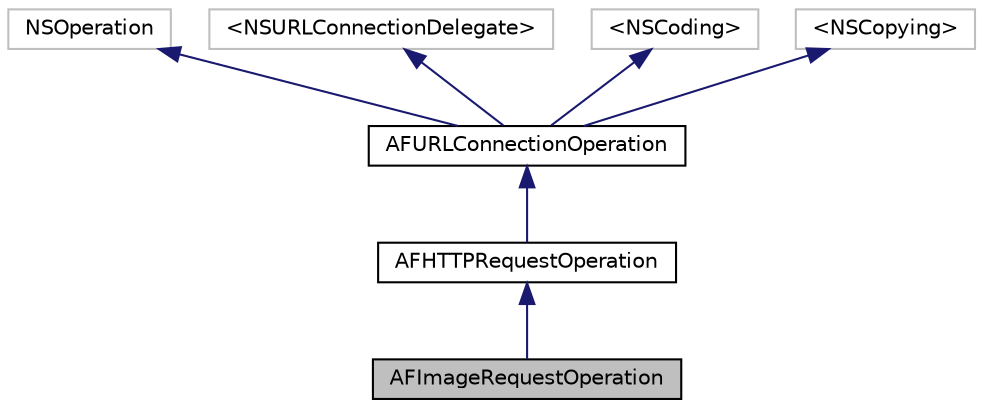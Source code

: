 digraph "AFImageRequestOperation"
{
  edge [fontname="Helvetica",fontsize="10",labelfontname="Helvetica",labelfontsize="10"];
  node [fontname="Helvetica",fontsize="10",shape=record];
  Node1 [label="AFImageRequestOperation",height=0.2,width=0.4,color="black", fillcolor="grey75", style="filled" fontcolor="black"];
  Node2 -> Node1 [dir="back",color="midnightblue",fontsize="10",style="solid",fontname="Helvetica"];
  Node2 [label="AFHTTPRequestOperation",height=0.2,width=0.4,color="black", fillcolor="white", style="filled",URL="$interface_a_f_h_t_t_p_request_operation.html"];
  Node3 -> Node2 [dir="back",color="midnightblue",fontsize="10",style="solid",fontname="Helvetica"];
  Node3 [label="AFURLConnectionOperation",height=0.2,width=0.4,color="black", fillcolor="white", style="filled",URL="$interface_a_f_u_r_l_connection_operation.html"];
  Node4 -> Node3 [dir="back",color="midnightblue",fontsize="10",style="solid",fontname="Helvetica"];
  Node4 [label="NSOperation",height=0.2,width=0.4,color="grey75", fillcolor="white", style="filled"];
  Node5 -> Node3 [dir="back",color="midnightblue",fontsize="10",style="solid",fontname="Helvetica"];
  Node5 [label="\<NSURLConnectionDelegate\>",height=0.2,width=0.4,color="grey75", fillcolor="white", style="filled"];
  Node6 -> Node3 [dir="back",color="midnightblue",fontsize="10",style="solid",fontname="Helvetica"];
  Node6 [label="\<NSCoding\>",height=0.2,width=0.4,color="grey75", fillcolor="white", style="filled"];
  Node7 -> Node3 [dir="back",color="midnightblue",fontsize="10",style="solid",fontname="Helvetica"];
  Node7 [label="\<NSCopying\>",height=0.2,width=0.4,color="grey75", fillcolor="white", style="filled"];
}
